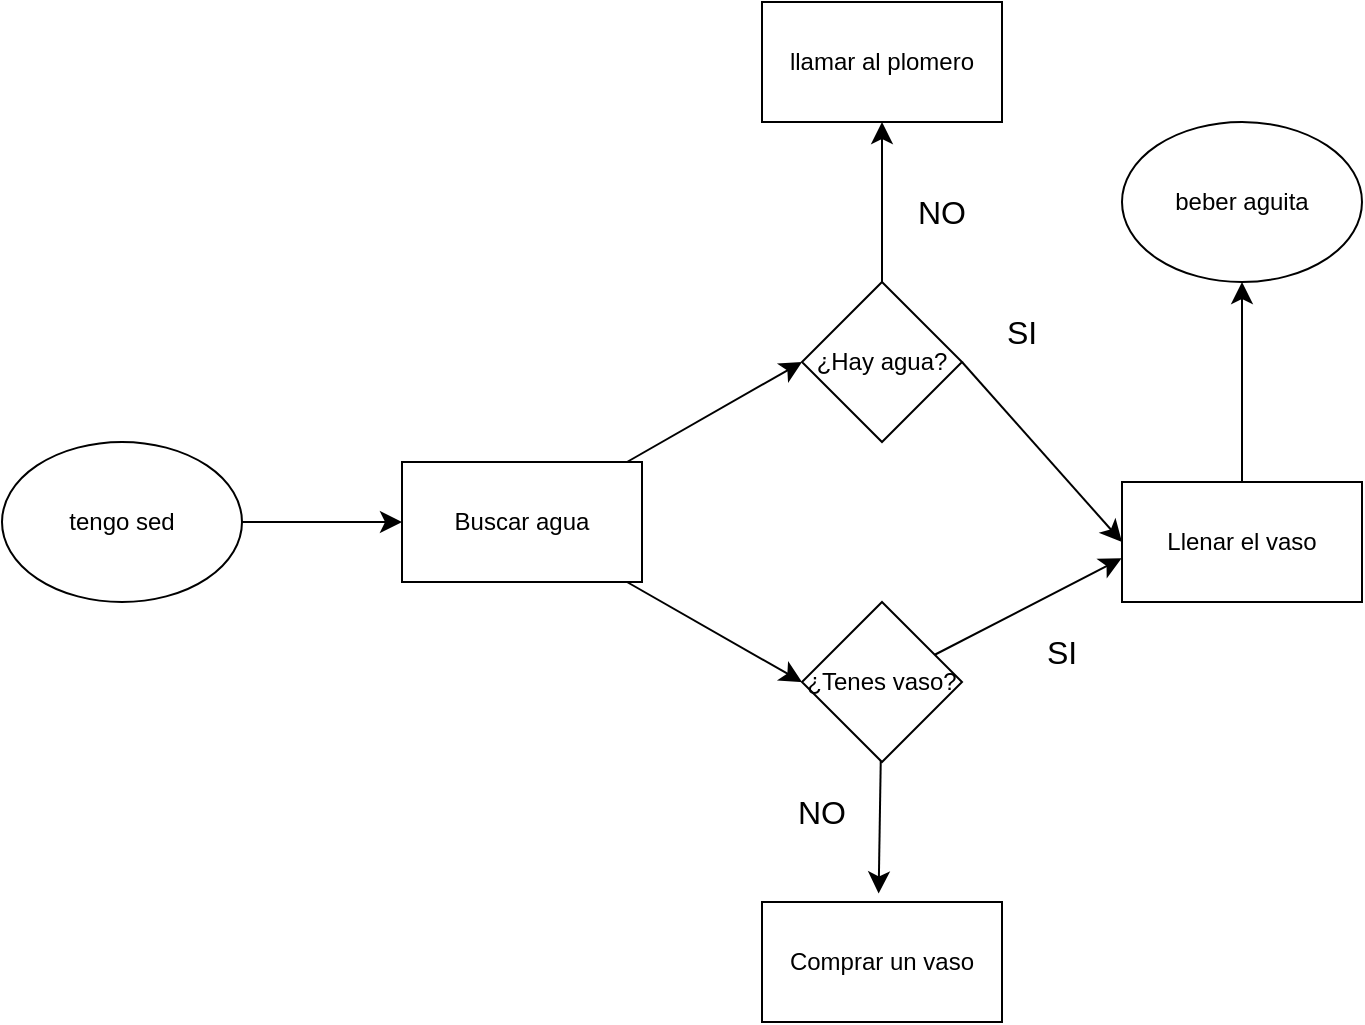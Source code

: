 <mxfile version="24.3.1" type="device">
  <diagram id="C5RBs43oDa-KdzZeNtuy" name="Page-1">
    <mxGraphModel dx="732" dy="566" grid="1" gridSize="10" guides="1" tooltips="1" connect="1" arrows="1" fold="1" page="1" pageScale="1" pageWidth="827" pageHeight="1169" math="0" shadow="0">
      <root>
        <mxCell id="WIyWlLk6GJQsqaUBKTNV-0" />
        <mxCell id="WIyWlLk6GJQsqaUBKTNV-1" parent="WIyWlLk6GJQsqaUBKTNV-0" />
        <mxCell id="fHlZQRXUs1Dj0heBjT4g-7" style="edgeStyle=none;curved=1;rounded=0;orthogonalLoop=1;jettySize=auto;html=1;fontSize=12;startSize=8;endSize=8;" edge="1" parent="WIyWlLk6GJQsqaUBKTNV-1" source="fHlZQRXUs1Dj0heBjT4g-0" target="fHlZQRXUs1Dj0heBjT4g-5">
          <mxGeometry relative="1" as="geometry" />
        </mxCell>
        <mxCell id="fHlZQRXUs1Dj0heBjT4g-0" value="tengo sed" style="ellipse;whiteSpace=wrap;html=1;" vertex="1" parent="WIyWlLk6GJQsqaUBKTNV-1">
          <mxGeometry x="40" y="280" width="120" height="80" as="geometry" />
        </mxCell>
        <mxCell id="fHlZQRXUs1Dj0heBjT4g-15" style="edgeStyle=none;curved=1;rounded=0;orthogonalLoop=1;jettySize=auto;html=1;fontSize=12;startSize=8;endSize=8;" edge="1" parent="WIyWlLk6GJQsqaUBKTNV-1" source="fHlZQRXUs1Dj0heBjT4g-2">
          <mxGeometry relative="1" as="geometry">
            <mxPoint x="480.0" y="120" as="targetPoint" />
          </mxGeometry>
        </mxCell>
        <mxCell id="fHlZQRXUs1Dj0heBjT4g-16" style="edgeStyle=none;curved=1;rounded=0;orthogonalLoop=1;jettySize=auto;html=1;exitX=1;exitY=0.5;exitDx=0;exitDy=0;fontSize=12;startSize=8;endSize=8;entryX=0;entryY=0.5;entryDx=0;entryDy=0;" edge="1" parent="WIyWlLk6GJQsqaUBKTNV-1" source="fHlZQRXUs1Dj0heBjT4g-2" target="fHlZQRXUs1Dj0heBjT4g-22">
          <mxGeometry relative="1" as="geometry">
            <mxPoint x="600" y="240.207" as="targetPoint" />
          </mxGeometry>
        </mxCell>
        <mxCell id="fHlZQRXUs1Dj0heBjT4g-2" value="¿Hay agua?" style="rhombus;whiteSpace=wrap;html=1;" vertex="1" parent="WIyWlLk6GJQsqaUBKTNV-1">
          <mxGeometry x="440" y="200" width="80" height="80" as="geometry" />
        </mxCell>
        <mxCell id="fHlZQRXUs1Dj0heBjT4g-27" style="edgeStyle=none;curved=1;rounded=0;orthogonalLoop=1;jettySize=auto;html=1;fontSize=12;startSize=8;endSize=8;entryX=0.486;entryY=-0.071;entryDx=0;entryDy=0;entryPerimeter=0;" edge="1" parent="WIyWlLk6GJQsqaUBKTNV-1" source="fHlZQRXUs1Dj0heBjT4g-3" target="fHlZQRXUs1Dj0heBjT4g-28">
          <mxGeometry relative="1" as="geometry">
            <mxPoint x="480" y="500" as="targetPoint" />
          </mxGeometry>
        </mxCell>
        <mxCell id="fHlZQRXUs1Dj0heBjT4g-3" value="¿Tenes vaso?" style="rhombus;whiteSpace=wrap;html=1;" vertex="1" parent="WIyWlLk6GJQsqaUBKTNV-1">
          <mxGeometry x="440" y="360" width="80" height="80" as="geometry" />
        </mxCell>
        <mxCell id="fHlZQRXUs1Dj0heBjT4g-12" style="edgeStyle=none;curved=1;rounded=0;orthogonalLoop=1;jettySize=auto;html=1;entryX=0;entryY=0.5;entryDx=0;entryDy=0;fontSize=12;startSize=8;endSize=8;" edge="1" parent="WIyWlLk6GJQsqaUBKTNV-1" source="fHlZQRXUs1Dj0heBjT4g-5" target="fHlZQRXUs1Dj0heBjT4g-2">
          <mxGeometry relative="1" as="geometry" />
        </mxCell>
        <mxCell id="fHlZQRXUs1Dj0heBjT4g-13" style="edgeStyle=none;curved=1;rounded=0;orthogonalLoop=1;jettySize=auto;html=1;entryX=0;entryY=0.5;entryDx=0;entryDy=0;fontSize=12;startSize=8;endSize=8;" edge="1" parent="WIyWlLk6GJQsqaUBKTNV-1" source="fHlZQRXUs1Dj0heBjT4g-5" target="fHlZQRXUs1Dj0heBjT4g-3">
          <mxGeometry relative="1" as="geometry" />
        </mxCell>
        <mxCell id="fHlZQRXUs1Dj0heBjT4g-5" value="Buscar agua" style="rounded=0;whiteSpace=wrap;html=1;" vertex="1" parent="WIyWlLk6GJQsqaUBKTNV-1">
          <mxGeometry x="240" y="290" width="120" height="60" as="geometry" />
        </mxCell>
        <mxCell id="fHlZQRXUs1Dj0heBjT4g-19" value="llamar al plomero" style="rounded=0;whiteSpace=wrap;html=1;" vertex="1" parent="WIyWlLk6GJQsqaUBKTNV-1">
          <mxGeometry x="420" y="60" width="120" height="60" as="geometry" />
        </mxCell>
        <mxCell id="fHlZQRXUs1Dj0heBjT4g-20" value="NO" style="text;html=1;align=center;verticalAlign=middle;whiteSpace=wrap;rounded=0;fontSize=16;" vertex="1" parent="WIyWlLk6GJQsqaUBKTNV-1">
          <mxGeometry x="480" y="150" width="60" height="30" as="geometry" />
        </mxCell>
        <mxCell id="fHlZQRXUs1Dj0heBjT4g-21" value="SI" style="text;html=1;align=center;verticalAlign=middle;whiteSpace=wrap;rounded=0;fontSize=16;" vertex="1" parent="WIyWlLk6GJQsqaUBKTNV-1">
          <mxGeometry x="520" y="210" width="60" height="30" as="geometry" />
        </mxCell>
        <mxCell id="fHlZQRXUs1Dj0heBjT4g-31" style="edgeStyle=none;curved=1;rounded=0;orthogonalLoop=1;jettySize=auto;html=1;fontSize=12;startSize=8;endSize=8;" edge="1" parent="WIyWlLk6GJQsqaUBKTNV-1" source="fHlZQRXUs1Dj0heBjT4g-22">
          <mxGeometry relative="1" as="geometry">
            <mxPoint x="660" y="200" as="targetPoint" />
          </mxGeometry>
        </mxCell>
        <mxCell id="fHlZQRXUs1Dj0heBjT4g-22" value="Llenar el vaso" style="rounded=0;whiteSpace=wrap;html=1;" vertex="1" parent="WIyWlLk6GJQsqaUBKTNV-1">
          <mxGeometry x="600" y="300" width="120" height="60" as="geometry" />
        </mxCell>
        <mxCell id="fHlZQRXUs1Dj0heBjT4g-25" style="edgeStyle=none;curved=1;rounded=0;orthogonalLoop=1;jettySize=auto;html=1;entryX=-0.002;entryY=0.636;entryDx=0;entryDy=0;entryPerimeter=0;fontSize=12;startSize=8;endSize=8;" edge="1" parent="WIyWlLk6GJQsqaUBKTNV-1" source="fHlZQRXUs1Dj0heBjT4g-3" target="fHlZQRXUs1Dj0heBjT4g-22">
          <mxGeometry relative="1" as="geometry" />
        </mxCell>
        <mxCell id="fHlZQRXUs1Dj0heBjT4g-26" value="SI" style="text;html=1;align=center;verticalAlign=middle;whiteSpace=wrap;rounded=0;fontSize=16;" vertex="1" parent="WIyWlLk6GJQsqaUBKTNV-1">
          <mxGeometry x="540" y="370" width="60" height="30" as="geometry" />
        </mxCell>
        <mxCell id="fHlZQRXUs1Dj0heBjT4g-28" value="Comprar un vaso" style="rounded=0;whiteSpace=wrap;html=1;" vertex="1" parent="WIyWlLk6GJQsqaUBKTNV-1">
          <mxGeometry x="420" y="510" width="120" height="60" as="geometry" />
        </mxCell>
        <mxCell id="fHlZQRXUs1Dj0heBjT4g-30" value="NO&lt;div&gt;&lt;br&gt;&lt;/div&gt;" style="text;html=1;align=center;verticalAlign=middle;whiteSpace=wrap;rounded=0;fontSize=16;" vertex="1" parent="WIyWlLk6GJQsqaUBKTNV-1">
          <mxGeometry x="420" y="460" width="60" height="30" as="geometry" />
        </mxCell>
        <mxCell id="fHlZQRXUs1Dj0heBjT4g-32" value="beber aguita" style="ellipse;whiteSpace=wrap;html=1;" vertex="1" parent="WIyWlLk6GJQsqaUBKTNV-1">
          <mxGeometry x="600" y="120" width="120" height="80" as="geometry" />
        </mxCell>
      </root>
    </mxGraphModel>
  </diagram>
</mxfile>
